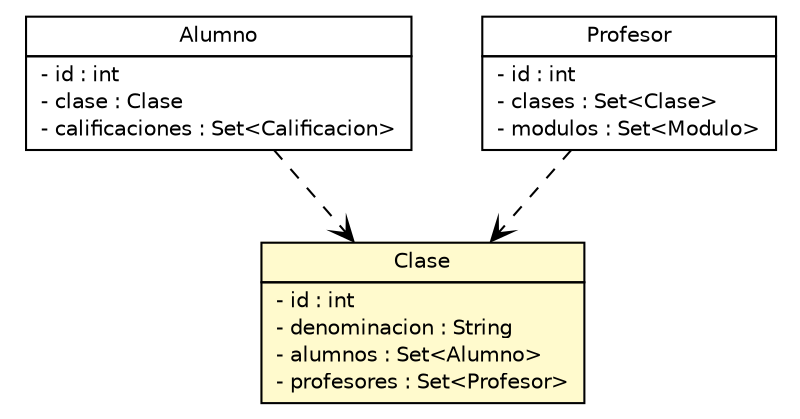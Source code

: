 #!/usr/local/bin/dot
#
# Class diagram 
# Generated by UMLGraph version 5.1 (http://www.umlgraph.org/)
#

digraph G {
	edge [fontname="Helvetica",fontsize=10,labelfontname="Helvetica",labelfontsize=10];
	node [fontname="Helvetica",fontsize=10,shape=plaintext];
	nodesep=0.25;
	ranksep=0.5;
	// curso.java.app.miniclase.pojos.Clase
	c27 [label=<<table title="curso.java.app.miniclase.pojos.Clase" border="0" cellborder="1" cellspacing="0" cellpadding="2" port="p" bgcolor="lemonChiffon" href="./Clase.html">
		<tr><td><table border="0" cellspacing="0" cellpadding="1">
<tr><td align="center" balign="center"> Clase </td></tr>
		</table></td></tr>
		<tr><td><table border="0" cellspacing="0" cellpadding="1">
<tr><td align="left" balign="left"> - id : int </td></tr>
<tr><td align="left" balign="left"> - denominacion : String </td></tr>
<tr><td align="left" balign="left"> - alumnos : Set&lt;Alumno&gt; </td></tr>
<tr><td align="left" balign="left"> - profesores : Set&lt;Profesor&gt; </td></tr>
		</table></td></tr>
		</table>>, fontname="Helvetica", fontcolor="black", fontsize=10.0];
	// curso.java.app.miniclase.pojos.Alumno
	c29 [label=<<table title="curso.java.app.miniclase.pojos.Alumno" border="0" cellborder="1" cellspacing="0" cellpadding="2" port="p" href="./Alumno.html">
		<tr><td><table border="0" cellspacing="0" cellpadding="1">
<tr><td align="center" balign="center"> Alumno </td></tr>
		</table></td></tr>
		<tr><td><table border="0" cellspacing="0" cellpadding="1">
<tr><td align="left" balign="left"> - id : int </td></tr>
<tr><td align="left" balign="left"> - clase : Clase </td></tr>
<tr><td align="left" balign="left"> - calificaciones : Set&lt;Calificacion&gt; </td></tr>
		</table></td></tr>
		</table>>, fontname="Helvetica", fontcolor="black", fontsize=10.0];
	// curso.java.app.miniclase.pojos.Profesor
	c32 [label=<<table title="curso.java.app.miniclase.pojos.Profesor" border="0" cellborder="1" cellspacing="0" cellpadding="2" port="p" href="./Profesor.html">
		<tr><td><table border="0" cellspacing="0" cellpadding="1">
<tr><td align="center" balign="center"> Profesor </td></tr>
		</table></td></tr>
		<tr><td><table border="0" cellspacing="0" cellpadding="1">
<tr><td align="left" balign="left"> - id : int </td></tr>
<tr><td align="left" balign="left"> - clases : Set&lt;Clase&gt; </td></tr>
<tr><td align="left" balign="left"> - modulos : Set&lt;Modulo&gt; </td></tr>
		</table></td></tr>
		</table>>, fontname="Helvetica", fontcolor="black", fontsize=10.0];
	// curso.java.app.miniclase.pojos.Profesor DEPEND curso.java.app.miniclase.pojos.Clase
	c32:p -> c27:p [taillabel="", label="", headlabel="", fontname="Helvetica", fontcolor="black", fontsize=10.0, color="black", arrowhead=open, style=dashed];
	// curso.java.app.miniclase.pojos.Alumno DEPEND curso.java.app.miniclase.pojos.Clase
	c29:p -> c27:p [taillabel="", label="", headlabel="", fontname="Helvetica", fontcolor="black", fontsize=10.0, color="black", arrowhead=open, style=dashed];
}

